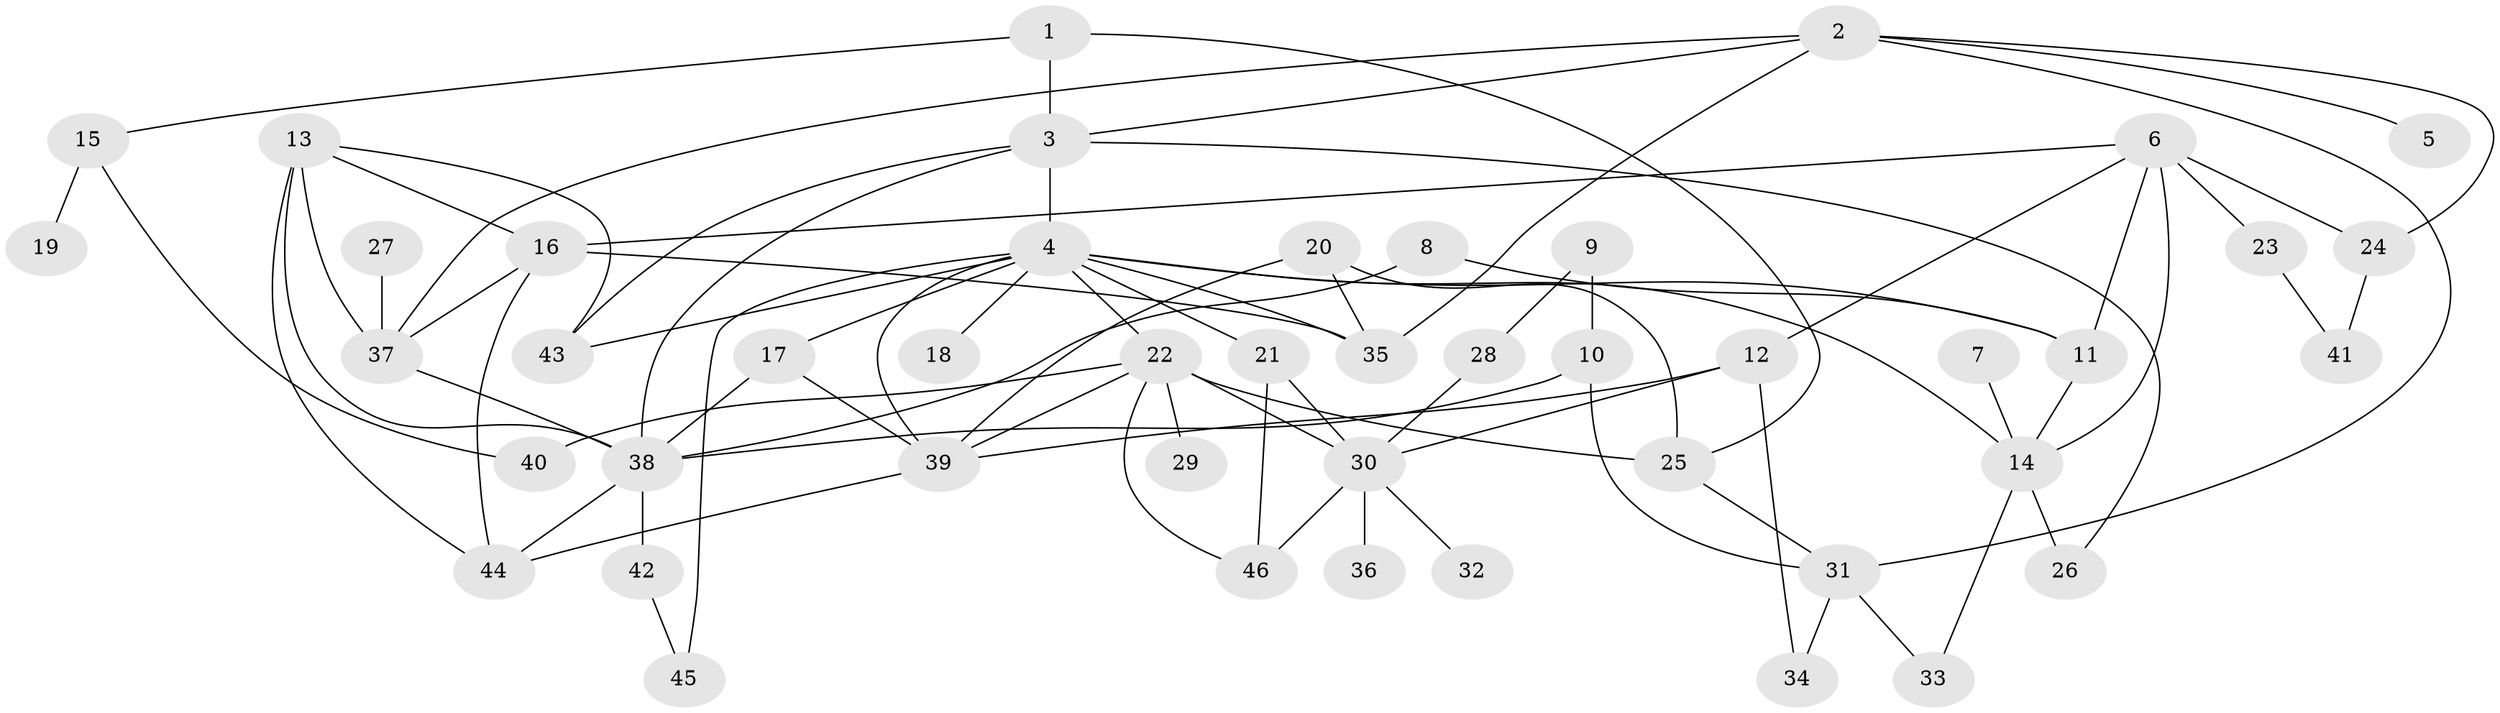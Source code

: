 // original degree distribution, {5: 0.06521739130434782, 8: 0.043478260869565216, 3: 0.22826086956521738, 6: 0.043478260869565216, 2: 0.2608695652173913, 4: 0.08695652173913043, 7: 0.010869565217391304, 1: 0.2608695652173913}
// Generated by graph-tools (version 1.1) at 2025/00/03/09/25 03:00:58]
// undirected, 46 vertices, 80 edges
graph export_dot {
graph [start="1"]
  node [color=gray90,style=filled];
  1;
  2;
  3;
  4;
  5;
  6;
  7;
  8;
  9;
  10;
  11;
  12;
  13;
  14;
  15;
  16;
  17;
  18;
  19;
  20;
  21;
  22;
  23;
  24;
  25;
  26;
  27;
  28;
  29;
  30;
  31;
  32;
  33;
  34;
  35;
  36;
  37;
  38;
  39;
  40;
  41;
  42;
  43;
  44;
  45;
  46;
  1 -- 3 [weight=1.0];
  1 -- 15 [weight=1.0];
  1 -- 25 [weight=1.0];
  2 -- 3 [weight=1.0];
  2 -- 5 [weight=1.0];
  2 -- 24 [weight=1.0];
  2 -- 31 [weight=1.0];
  2 -- 35 [weight=1.0];
  2 -- 37 [weight=1.0];
  3 -- 4 [weight=2.0];
  3 -- 26 [weight=1.0];
  3 -- 38 [weight=1.0];
  3 -- 43 [weight=1.0];
  4 -- 11 [weight=1.0];
  4 -- 14 [weight=1.0];
  4 -- 17 [weight=1.0];
  4 -- 18 [weight=1.0];
  4 -- 21 [weight=1.0];
  4 -- 22 [weight=1.0];
  4 -- 35 [weight=1.0];
  4 -- 39 [weight=1.0];
  4 -- 43 [weight=1.0];
  4 -- 45 [weight=1.0];
  6 -- 11 [weight=1.0];
  6 -- 12 [weight=1.0];
  6 -- 14 [weight=1.0];
  6 -- 16 [weight=1.0];
  6 -- 23 [weight=1.0];
  6 -- 24 [weight=1.0];
  7 -- 14 [weight=1.0];
  8 -- 11 [weight=1.0];
  8 -- 38 [weight=1.0];
  9 -- 10 [weight=1.0];
  9 -- 28 [weight=1.0];
  10 -- 31 [weight=1.0];
  10 -- 38 [weight=1.0];
  11 -- 14 [weight=1.0];
  12 -- 30 [weight=1.0];
  12 -- 34 [weight=1.0];
  12 -- 39 [weight=1.0];
  13 -- 16 [weight=1.0];
  13 -- 37 [weight=1.0];
  13 -- 38 [weight=1.0];
  13 -- 43 [weight=1.0];
  13 -- 44 [weight=1.0];
  14 -- 26 [weight=1.0];
  14 -- 33 [weight=1.0];
  15 -- 19 [weight=2.0];
  15 -- 40 [weight=1.0];
  16 -- 35 [weight=1.0];
  16 -- 37 [weight=1.0];
  16 -- 44 [weight=1.0];
  17 -- 38 [weight=1.0];
  17 -- 39 [weight=1.0];
  20 -- 25 [weight=1.0];
  20 -- 35 [weight=1.0];
  20 -- 39 [weight=1.0];
  21 -- 30 [weight=1.0];
  21 -- 46 [weight=1.0];
  22 -- 25 [weight=1.0];
  22 -- 29 [weight=1.0];
  22 -- 30 [weight=1.0];
  22 -- 39 [weight=1.0];
  22 -- 40 [weight=1.0];
  22 -- 46 [weight=1.0];
  23 -- 41 [weight=1.0];
  24 -- 41 [weight=1.0];
  25 -- 31 [weight=1.0];
  27 -- 37 [weight=2.0];
  28 -- 30 [weight=1.0];
  30 -- 32 [weight=1.0];
  30 -- 36 [weight=1.0];
  30 -- 46 [weight=1.0];
  31 -- 33 [weight=1.0];
  31 -- 34 [weight=1.0];
  37 -- 38 [weight=1.0];
  38 -- 42 [weight=2.0];
  38 -- 44 [weight=1.0];
  39 -- 44 [weight=1.0];
  42 -- 45 [weight=1.0];
}
